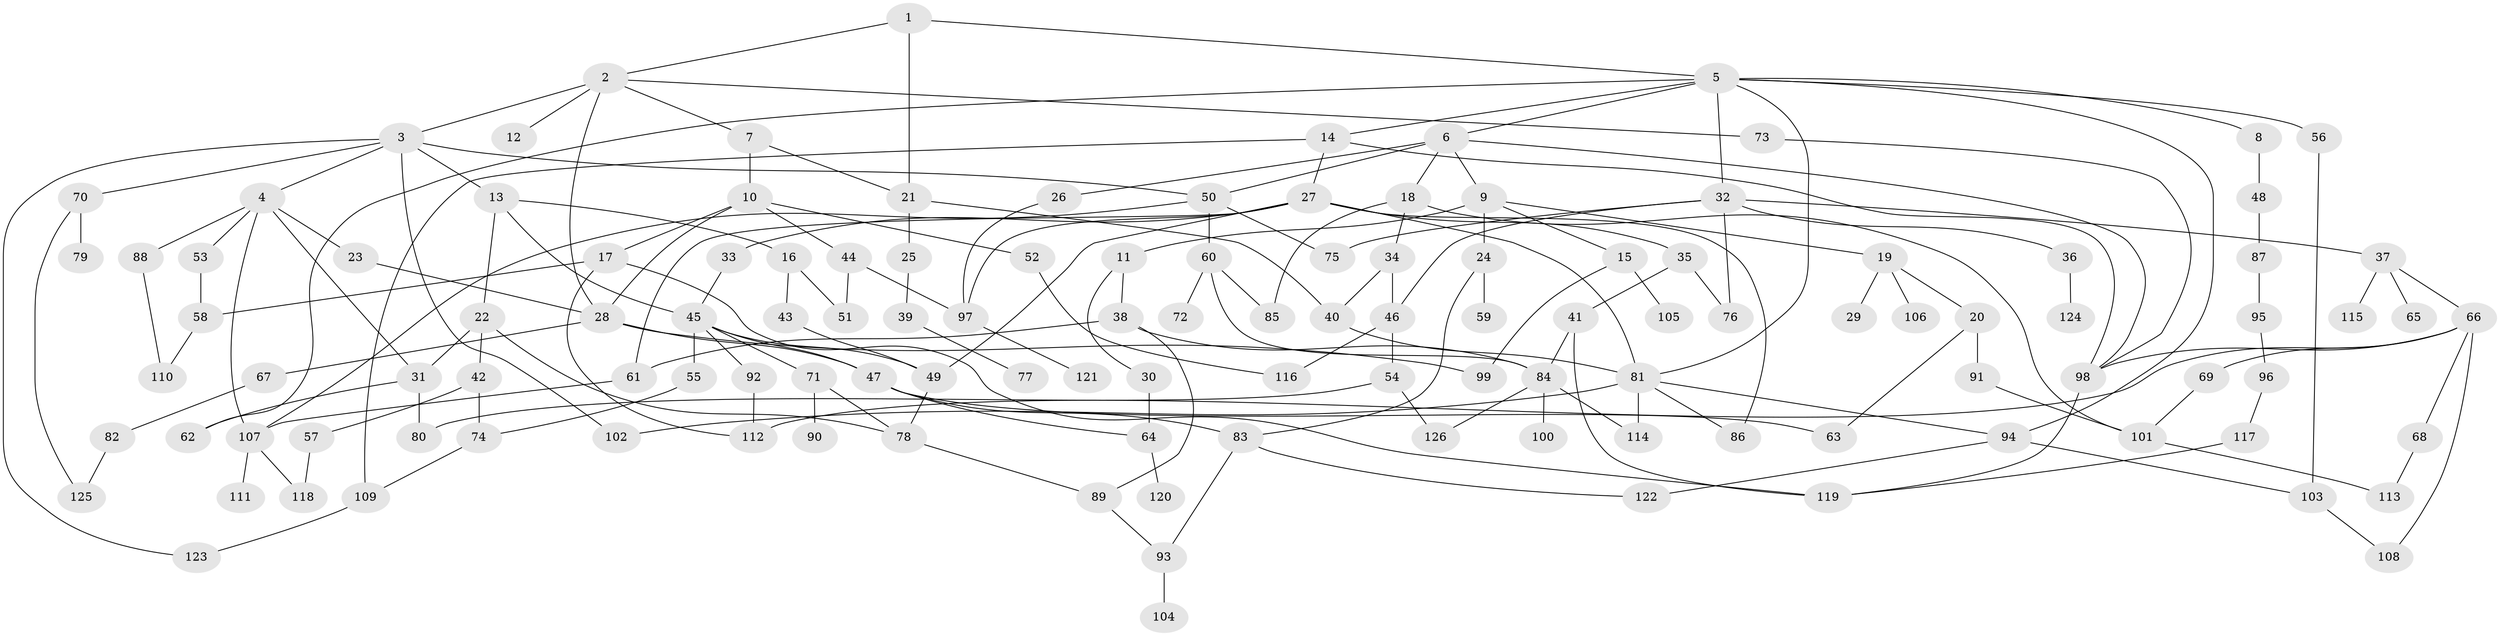 // coarse degree distribution, {5: 0.09302325581395349, 6: 0.10465116279069768, 8: 0.023255813953488372, 12: 0.011627906976744186, 9: 0.023255813953488372, 3: 0.16279069767441862, 2: 0.29069767441860467, 1: 0.1744186046511628, 4: 0.10465116279069768, 7: 0.011627906976744186}
// Generated by graph-tools (version 1.1) at 2025/41/03/06/25 10:41:25]
// undirected, 126 vertices, 186 edges
graph export_dot {
graph [start="1"]
  node [color=gray90,style=filled];
  1;
  2;
  3;
  4;
  5;
  6;
  7;
  8;
  9;
  10;
  11;
  12;
  13;
  14;
  15;
  16;
  17;
  18;
  19;
  20;
  21;
  22;
  23;
  24;
  25;
  26;
  27;
  28;
  29;
  30;
  31;
  32;
  33;
  34;
  35;
  36;
  37;
  38;
  39;
  40;
  41;
  42;
  43;
  44;
  45;
  46;
  47;
  48;
  49;
  50;
  51;
  52;
  53;
  54;
  55;
  56;
  57;
  58;
  59;
  60;
  61;
  62;
  63;
  64;
  65;
  66;
  67;
  68;
  69;
  70;
  71;
  72;
  73;
  74;
  75;
  76;
  77;
  78;
  79;
  80;
  81;
  82;
  83;
  84;
  85;
  86;
  87;
  88;
  89;
  90;
  91;
  92;
  93;
  94;
  95;
  96;
  97;
  98;
  99;
  100;
  101;
  102;
  103;
  104;
  105;
  106;
  107;
  108;
  109;
  110;
  111;
  112;
  113;
  114;
  115;
  116;
  117;
  118;
  119;
  120;
  121;
  122;
  123;
  124;
  125;
  126;
  1 -- 2;
  1 -- 5;
  1 -- 21;
  2 -- 3;
  2 -- 7;
  2 -- 12;
  2 -- 28;
  2 -- 73;
  3 -- 4;
  3 -- 13;
  3 -- 70;
  3 -- 50;
  3 -- 102;
  3 -- 123;
  4 -- 23;
  4 -- 31;
  4 -- 53;
  4 -- 88;
  4 -- 107;
  5 -- 6;
  5 -- 8;
  5 -- 14;
  5 -- 32;
  5 -- 56;
  5 -- 81;
  5 -- 94;
  5 -- 62;
  6 -- 9;
  6 -- 18;
  6 -- 26;
  6 -- 50;
  6 -- 98;
  7 -- 10;
  7 -- 21;
  8 -- 48;
  9 -- 11;
  9 -- 15;
  9 -- 19;
  9 -- 24;
  10 -- 17;
  10 -- 44;
  10 -- 52;
  10 -- 28;
  11 -- 30;
  11 -- 38;
  13 -- 16;
  13 -- 22;
  13 -- 45;
  14 -- 27;
  14 -- 98;
  14 -- 109;
  15 -- 99;
  15 -- 105;
  16 -- 43;
  16 -- 51;
  17 -- 112;
  17 -- 119;
  17 -- 58;
  18 -- 34;
  18 -- 101;
  18 -- 85;
  19 -- 20;
  19 -- 29;
  19 -- 106;
  20 -- 63;
  20 -- 91;
  21 -- 25;
  21 -- 40;
  22 -- 42;
  22 -- 31;
  22 -- 78;
  23 -- 28;
  24 -- 59;
  24 -- 83;
  25 -- 39;
  26 -- 97;
  27 -- 33;
  27 -- 35;
  27 -- 61;
  27 -- 86;
  27 -- 97;
  27 -- 49;
  27 -- 81;
  28 -- 67;
  28 -- 99;
  28 -- 47;
  30 -- 64;
  31 -- 62;
  31 -- 80;
  32 -- 36;
  32 -- 37;
  32 -- 75;
  32 -- 46;
  32 -- 76;
  33 -- 45;
  34 -- 40;
  34 -- 46;
  35 -- 41;
  35 -- 76;
  36 -- 124;
  37 -- 65;
  37 -- 66;
  37 -- 115;
  38 -- 84;
  38 -- 89;
  38 -- 61;
  39 -- 77;
  40 -- 81;
  41 -- 84;
  41 -- 119;
  42 -- 57;
  42 -- 74;
  43 -- 49;
  44 -- 51;
  44 -- 97;
  45 -- 47;
  45 -- 55;
  45 -- 71;
  45 -- 92;
  45 -- 49;
  46 -- 54;
  46 -- 116;
  47 -- 63;
  47 -- 64;
  47 -- 83;
  48 -- 87;
  49 -- 78;
  50 -- 60;
  50 -- 107;
  50 -- 75;
  52 -- 116;
  53 -- 58;
  54 -- 80;
  54 -- 126;
  55 -- 74;
  56 -- 103;
  57 -- 118;
  58 -- 110;
  60 -- 72;
  60 -- 85;
  60 -- 84;
  61 -- 107;
  64 -- 120;
  66 -- 68;
  66 -- 69;
  66 -- 98;
  66 -- 108;
  66 -- 112;
  67 -- 82;
  68 -- 113;
  69 -- 101;
  70 -- 79;
  70 -- 125;
  71 -- 90;
  71 -- 78;
  73 -- 98;
  74 -- 109;
  78 -- 89;
  81 -- 102;
  81 -- 94;
  81 -- 114;
  81 -- 86;
  82 -- 125;
  83 -- 122;
  83 -- 93;
  84 -- 100;
  84 -- 114;
  84 -- 126;
  87 -- 95;
  88 -- 110;
  89 -- 93;
  91 -- 101;
  92 -- 112;
  93 -- 104;
  94 -- 103;
  94 -- 122;
  95 -- 96;
  96 -- 117;
  97 -- 121;
  98 -- 119;
  101 -- 113;
  103 -- 108;
  107 -- 111;
  107 -- 118;
  109 -- 123;
  117 -- 119;
}
